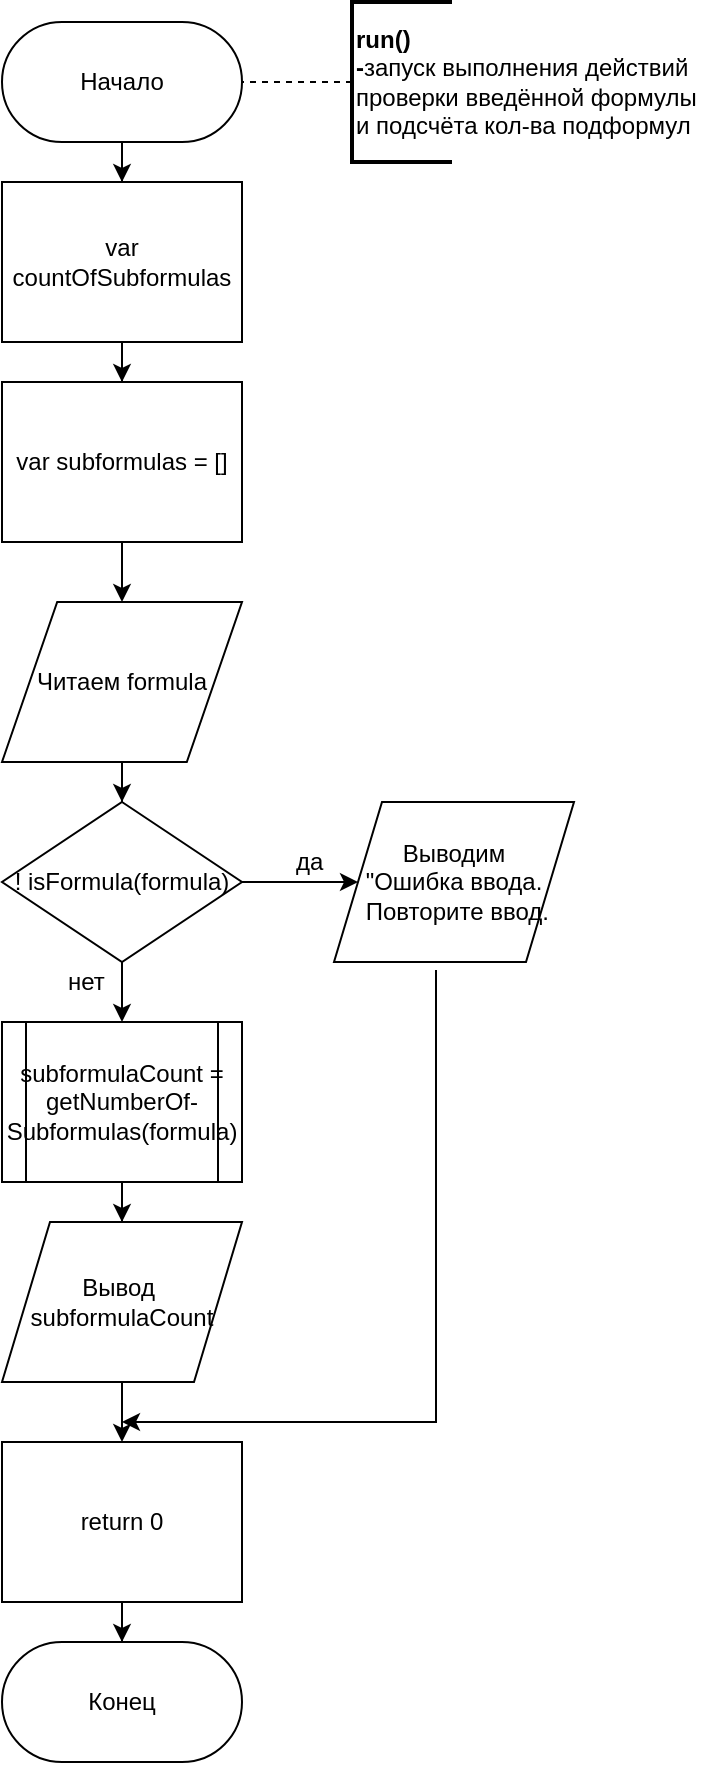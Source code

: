 <mxfile version="13.0.8" type="device"><diagram id="Mg3BxMjSmw7KSvhLxbWd" name="Page-1"><mxGraphModel dx="1422" dy="762" grid="1" gridSize="10" guides="1" tooltips="1" connect="1" arrows="1" fold="1" page="1" pageScale="1" pageWidth="827" pageHeight="1169" math="0" shadow="0"><root><mxCell id="0"/><mxCell id="1" parent="0"/><mxCell id="v7E4-vWyYX54BgJSF4CX-23" style="edgeStyle=orthogonalEdgeStyle;rounded=0;orthogonalLoop=1;jettySize=auto;html=1;endArrow=classic;endFill=1;strokeWidth=1;" parent="1" source="byNwW_kupp9SyJDdv3dX-19" target="v7E4-vWyYX54BgJSF4CX-20" edge="1"><mxGeometry relative="1" as="geometry"/></mxCell><mxCell id="wZUhX9ts_Q01xz3QAhBa-3" style="edgeStyle=orthogonalEdgeStyle;rounded=0;orthogonalLoop=1;jettySize=auto;html=1;" edge="1" parent="1" source="byNwW_kupp9SyJDdv3dX-19" target="v7E4-vWyYX54BgJSF4CX-28"><mxGeometry relative="1" as="geometry"/></mxCell><mxCell id="byNwW_kupp9SyJDdv3dX-19" value="! isFormula(formula)" style="rhombus;whiteSpace=wrap;html=1;fillColor=#ffffff;" parent="1" vertex="1"><mxGeometry x="294" y="490" width="120" height="80" as="geometry"/></mxCell><mxCell id="v7E4-vWyYX54BgJSF4CX-27" style="edgeStyle=orthogonalEdgeStyle;rounded=0;orthogonalLoop=1;jettySize=auto;html=1;endArrow=classic;endFill=1;strokeWidth=1;exitX=0.425;exitY=1.05;exitDx=0;exitDy=0;exitPerimeter=0;" parent="1" edge="1" source="v7E4-vWyYX54BgJSF4CX-28"><mxGeometry relative="1" as="geometry"><mxPoint x="354" y="800" as="targetPoint"/><mxPoint x="166" y="655.5" as="sourcePoint"/><Array as="points"><mxPoint x="511" y="800"/></Array></mxGeometry></mxCell><mxCell id="v7E4-vWyYX54BgJSF4CX-32" style="edgeStyle=orthogonalEdgeStyle;rounded=0;orthogonalLoop=1;jettySize=auto;html=1;entryX=0.5;entryY=0;entryDx=0;entryDy=0;endArrow=classic;endFill=1;strokeWidth=1;" parent="1" source="byNwW_kupp9SyJDdv3dX-29" target="v7E4-vWyYX54BgJSF4CX-31" edge="1"><mxGeometry relative="1" as="geometry"/></mxCell><mxCell id="byNwW_kupp9SyJDdv3dX-29" value="return 0" style="rounded=0;whiteSpace=wrap;html=1;fillColor=#ffffff;fontFamily=Helvetica;" parent="1" vertex="1"><mxGeometry x="294" y="810" width="120" height="80" as="geometry"/></mxCell><mxCell id="v7E4-vWyYX54BgJSF4CX-48" value="" style="edgeStyle=orthogonalEdgeStyle;rounded=0;orthogonalLoop=1;jettySize=auto;html=1;endArrow=classic;endFill=1;strokeWidth=1;" parent="1" source="byNwW_kupp9SyJDdv3dX-39" target="v7E4-vWyYX54BgJSF4CX-37" edge="1"><mxGeometry relative="1" as="geometry"/></mxCell><mxCell id="byNwW_kupp9SyJDdv3dX-39" value="Начало&lt;br&gt;" style="whiteSpace=wrap;html=1;rounded=1;arcSize=50;align=center;verticalAlign=middle;container=1;recursiveResize=0;strokeWidth=1;autosize=1;spacing=4;treeFolding=1;" parent="1" vertex="1"><mxGeometry x="294" y="100" width="120" height="60" as="geometry"/></mxCell><mxCell id="v7E4-vWyYX54BgJSF4CX-7" style="edgeStyle=orthogonalEdgeStyle;rounded=0;orthogonalLoop=1;jettySize=auto;html=1;exitX=0;exitY=0.5;exitDx=0;exitDy=0;exitPerimeter=0;entryX=1;entryY=0.5;entryDx=0;entryDy=0;strokeColor=none;" parent="1" source="v7E4-vWyYX54BgJSF4CX-4" target="byNwW_kupp9SyJDdv3dX-39" edge="1"><mxGeometry relative="1" as="geometry"/></mxCell><mxCell id="v7E4-vWyYX54BgJSF4CX-36" style="edgeStyle=orthogonalEdgeStyle;rounded=0;orthogonalLoop=1;jettySize=auto;html=1;endArrow=none;endFill=0;strokeWidth=1;dashed=1;" parent="1" source="v7E4-vWyYX54BgJSF4CX-4" target="byNwW_kupp9SyJDdv3dX-39" edge="1"><mxGeometry relative="1" as="geometry"/></mxCell><mxCell id="v7E4-vWyYX54BgJSF4CX-4" value="&lt;div style=&quot;text-align: left&quot;&gt;&lt;b&gt;run()&lt;/b&gt;&lt;/div&gt;&lt;b&gt;&lt;div style=&quot;text-align: left&quot;&gt;&lt;b&gt;-&lt;/b&gt;&lt;span style=&quot;font-weight: normal&quot;&gt;запуск выполнения действий&amp;nbsp;&lt;/span&gt;&lt;/div&gt;&lt;div style=&quot;text-align: left&quot;&gt;&lt;span style=&quot;font-weight: normal&quot;&gt;проверки введённой формулы&amp;nbsp;&lt;/span&gt;&lt;/div&gt;&lt;div style=&quot;text-align: left&quot;&gt;&lt;span style=&quot;font-weight: normal&quot;&gt;и подсчёта кол-ва подформул&lt;/span&gt;&lt;/div&gt;&lt;/b&gt;" style="strokeWidth=2;html=1;shape=mxgraph.flowchart.annotation_1;align=left;pointerEvents=1" parent="1" vertex="1"><mxGeometry x="469" y="90" width="50" height="80" as="geometry"/></mxCell><mxCell id="v7E4-vWyYX54BgJSF4CX-15" style="edgeStyle=orthogonalEdgeStyle;rounded=0;orthogonalLoop=1;jettySize=auto;html=1;endArrow=classic;endFill=1;" parent="1" source="v7E4-vWyYX54BgJSF4CX-12" target="byNwW_kupp9SyJDdv3dX-19" edge="1"><mxGeometry relative="1" as="geometry"/></mxCell><mxCell id="v7E4-vWyYX54BgJSF4CX-12" value="Читаем formula" style="verticalLabelPosition=middle;verticalAlign=middle;html=1;strokeWidth=1;shape=parallelogram;perimeter=parallelogramPerimeter;whiteSpace=wrap;rounded=0;arcSize=12;size=0.23;horizontal=1;labelPosition=center;align=center;" parent="1" vertex="1"><mxGeometry x="294" y="390" width="120" height="80" as="geometry"/></mxCell><mxCell id="v7E4-vWyYX54BgJSF4CX-17" value="да" style="text;html=1;resizable=0;points=[];autosize=1;align=left;verticalAlign=top;spacingTop=-4;" parent="1" vertex="1"><mxGeometry x="439" y="510" width="30" height="20" as="geometry"/></mxCell><mxCell id="v7E4-vWyYX54BgJSF4CX-19" value="нет" style="text;html=1;resizable=0;points=[];autosize=1;align=left;verticalAlign=top;spacingTop=-4;" parent="1" vertex="1"><mxGeometry x="325" y="570" width="30" height="20" as="geometry"/></mxCell><mxCell id="v7E4-vWyYX54BgJSF4CX-25" style="edgeStyle=orthogonalEdgeStyle;rounded=0;orthogonalLoop=1;jettySize=auto;html=1;endArrow=classic;endFill=1;strokeWidth=1;" parent="1" source="v7E4-vWyYX54BgJSF4CX-20" target="v7E4-vWyYX54BgJSF4CX-24" edge="1"><mxGeometry relative="1" as="geometry"/></mxCell><mxCell id="v7E4-vWyYX54BgJSF4CX-20" value="&lt;div style=&quot;text-align: center&quot;&gt;&lt;span&gt;subformulaCount = getNumberOf-&lt;br&gt;Subformulas(formula)&lt;/span&gt;&lt;/div&gt;" style="shape=process;whiteSpace=wrap;html=1;backgroundOutline=1;rounded=0;strokeWidth=1;" parent="1" vertex="1"><mxGeometry x="294" y="600" width="120" height="80" as="geometry"/></mxCell><mxCell id="wZUhX9ts_Q01xz3QAhBa-4" style="edgeStyle=orthogonalEdgeStyle;rounded=0;orthogonalLoop=1;jettySize=auto;html=1;" edge="1" parent="1" source="v7E4-vWyYX54BgJSF4CX-24" target="byNwW_kupp9SyJDdv3dX-29"><mxGeometry relative="1" as="geometry"/></mxCell><mxCell id="v7E4-vWyYX54BgJSF4CX-24" value="Вывод&amp;nbsp;&lt;br&gt;subformulaCount&lt;br&gt;" style="shape=parallelogram;perimeter=parallelogramPerimeter;whiteSpace=wrap;html=1;rounded=0;strokeWidth=1;" parent="1" vertex="1"><mxGeometry x="294" y="700" width="120" height="80" as="geometry"/></mxCell><mxCell id="v7E4-vWyYX54BgJSF4CX-28" value="Выводим &lt;br&gt;&quot;Ошибка ввода.&lt;br&gt;&amp;nbsp;Повторите ввод." style="shape=parallelogram;perimeter=parallelogramPerimeter;whiteSpace=wrap;html=1;rounded=0;strokeWidth=1;" parent="1" vertex="1"><mxGeometry x="460" y="490" width="120" height="80" as="geometry"/></mxCell><mxCell id="v7E4-vWyYX54BgJSF4CX-31" value="Конец" style="whiteSpace=wrap;html=1;rounded=1;arcSize=50;align=center;verticalAlign=middle;container=1;recursiveResize=0;strokeWidth=1;autosize=1;spacing=4;treeFolding=1;" parent="1" vertex="1"><mxGeometry x="294" y="910" width="120" height="60" as="geometry"/></mxCell><mxCell id="v7E4-vWyYX54BgJSF4CX-44" style="edgeStyle=orthogonalEdgeStyle;rounded=0;orthogonalLoop=1;jettySize=auto;html=1;entryX=0.5;entryY=0;entryDx=0;entryDy=0;endArrow=classic;endFill=1;strokeWidth=1;" parent="1" source="v7E4-vWyYX54BgJSF4CX-37" target="v7E4-vWyYX54BgJSF4CX-41" edge="1"><mxGeometry relative="1" as="geometry"/></mxCell><mxCell id="v7E4-vWyYX54BgJSF4CX-37" value="var countOfSubformulas" style="rounded=0;whiteSpace=wrap;html=1;strokeWidth=1;" parent="1" vertex="1"><mxGeometry x="294" y="180" width="120" height="80" as="geometry"/></mxCell><mxCell id="v7E4-vWyYX54BgJSF4CX-41" value="&lt;div&gt;var subformulas = []&lt;/div&gt;" style="rounded=0;whiteSpace=wrap;html=1;strokeWidth=1;" parent="1" vertex="1"><mxGeometry x="294" y="280" width="120" height="80" as="geometry"/></mxCell><mxCell id="PcsfdxOFfGnSv280qUbg-1" value="" style="endArrow=classic;html=1;entryX=0.5;entryY=0;entryDx=0;entryDy=0;exitX=0.5;exitY=1;exitDx=0;exitDy=0;" parent="1" source="v7E4-vWyYX54BgJSF4CX-41" target="v7E4-vWyYX54BgJSF4CX-12" edge="1"><mxGeometry width="50" height="50" relative="1" as="geometry"><mxPoint x="390" y="680" as="sourcePoint"/><mxPoint x="440" y="630" as="targetPoint"/></mxGeometry></mxCell></root></mxGraphModel></diagram></mxfile>